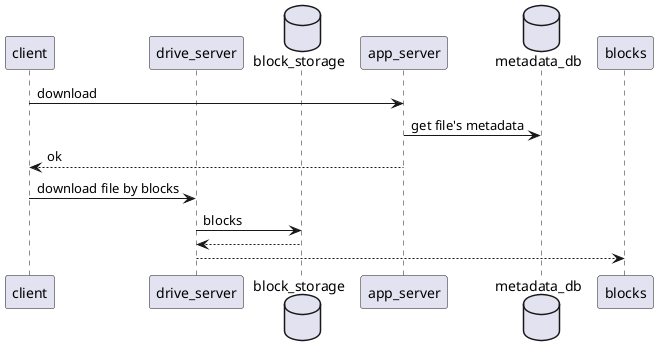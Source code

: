 @startuml
participant client as client
participant drive_server as drive
database block_storage as block
participant app_server as app
database metadata_db as meta

client -> app: download
app -> meta: get file's metadata
app --> client: ok
client -> drive: download file by blocks
drive -> block: blocks
block --> drive
drive --> blocks
@enduml
